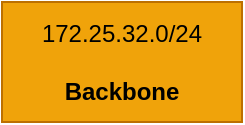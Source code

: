 <mxfile version="23.1.5" type="device">
  <diagram name="Página-1" id="pagATBt7hbHSKExN4cWX">
    <mxGraphModel dx="1200" dy="763" grid="1" gridSize="10" guides="1" tooltips="1" connect="1" arrows="1" fold="1" page="1" pageScale="1" pageWidth="827" pageHeight="1169" math="0" shadow="0">
      <root>
        <mxCell id="0" />
        <mxCell id="1" parent="0" />
        <mxCell id="H1wOQiCzONqUMPA-irJb-23" value="172.25.32.0/24&lt;br&gt;&lt;br&gt;&lt;b&gt;Backbone&lt;/b&gt;" style="rounded=0;whiteSpace=wrap;html=1;fillColor=#f0a30a;fontColor=#000000;strokeColor=#BD7000;" parent="1" vertex="1">
          <mxGeometry x="380" y="30" width="120" height="60" as="geometry" />
        </mxCell>
      </root>
    </mxGraphModel>
  </diagram>
</mxfile>
